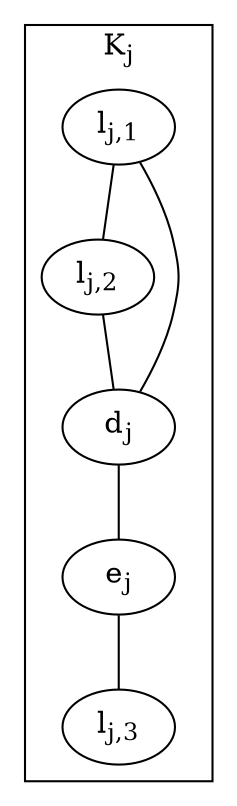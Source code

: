 graph G {
	l11 [label=<l<SUB>j,1</SUB>>]
	l12 [label=<l<SUB>j,2</SUB>>]
	l13 [label=<l<SUB>j,3</SUB>>]
	d [label=<d<SUB>j</SUB>>]
	e [label=<e<SUB>j</SUB>>]
	
	subgraph cluster_k_j {
		node [style=filled];
		l11 -- l12 -- d -- l11
		d -- e -- l13;
		label = <K<SUB>j</SUB>>;
	}
}